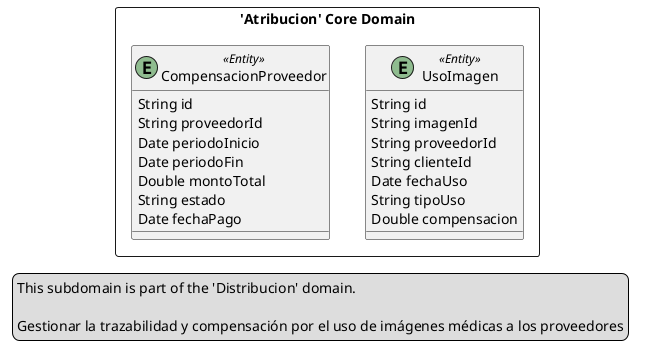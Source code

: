 @startuml

skinparam componentStyle uml2

package "'Atribucion' Core Domain" <<Rectangle>> {
	class UsoImagen <<(E,DarkSeaGreen) Entity>> {
		String id
		String imagenId
		String proveedorId
		String clienteId
		Date fechaUso
		String tipoUso
		Double compensacion
	}
	class CompensacionProveedor <<(E,DarkSeaGreen) Entity>> {
		String id
		String proveedorId
		Date periodoInicio
		Date periodoFin
		Double montoTotal
		String estado
		Date fechaPago
	}
}
legend left
  This subdomain is part of the 'Distribucion' domain.

  Gestionar la trazabilidad y compensación por el uso de imágenes médicas a los proveedores
end legend


@enduml
